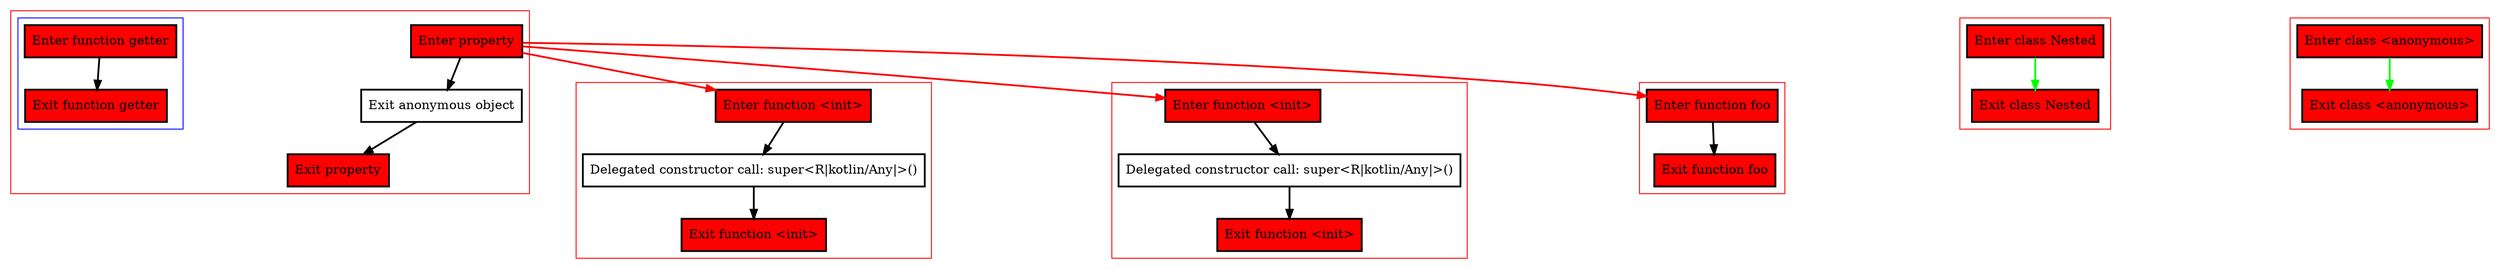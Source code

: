digraph innerClassInAnonymousObject_kt {
    graph [nodesep=3]
    node [shape=box penwidth=2]
    edge [penwidth=2]

    subgraph cluster_0 {
        color=red
        0 [label="Enter function <init>" style="filled" fillcolor=red];
        2 [label="Delegated constructor call: super<R|kotlin/Any|>()"];
        1 [label="Exit function <init>" style="filled" fillcolor=red];
    }
    0 -> {2};
    2 -> {1};

    subgraph cluster_1 {
        color=red
        3 [label="Enter function <init>" style="filled" fillcolor=red];
        5 [label="Delegated constructor call: super<R|kotlin/Any|>()"];
        4 [label="Exit function <init>" style="filled" fillcolor=red];
    }
    3 -> {5};
    5 -> {4};

    subgraph cluster_2 {
        color=red
        6 [label="Enter function foo" style="filled" fillcolor=red];
        7 [label="Exit function foo" style="filled" fillcolor=red];
    }
    6 -> {7};

    subgraph cluster_3 {
        color=red
        8 [label="Enter class Nested" style="filled" fillcolor=red];
        9 [label="Exit class Nested" style="filled" fillcolor=red];
    }
    8 -> {9} [color=green];

    subgraph cluster_4 {
        color=red
        10 [label="Enter class <anonymous>" style="filled" fillcolor=red];
        11 [label="Exit class <anonymous>" style="filled" fillcolor=red];
    }
    10 -> {11} [color=green];

    subgraph cluster_5 {
        color=red
        14 [label="Enter property" style="filled" fillcolor=red];
        subgraph cluster_6 {
            color=blue
            12 [label="Enter function getter" style="filled" fillcolor=red];
            13 [label="Exit function getter" style="filled" fillcolor=red];
        }
        16 [label="Exit anonymous object"];
        15 [label="Exit property" style="filled" fillcolor=red];
    }
    14 -> {16};
    14 -> {0 3 6} [color=red];
    16 -> {15};
    12 -> {13};

}
